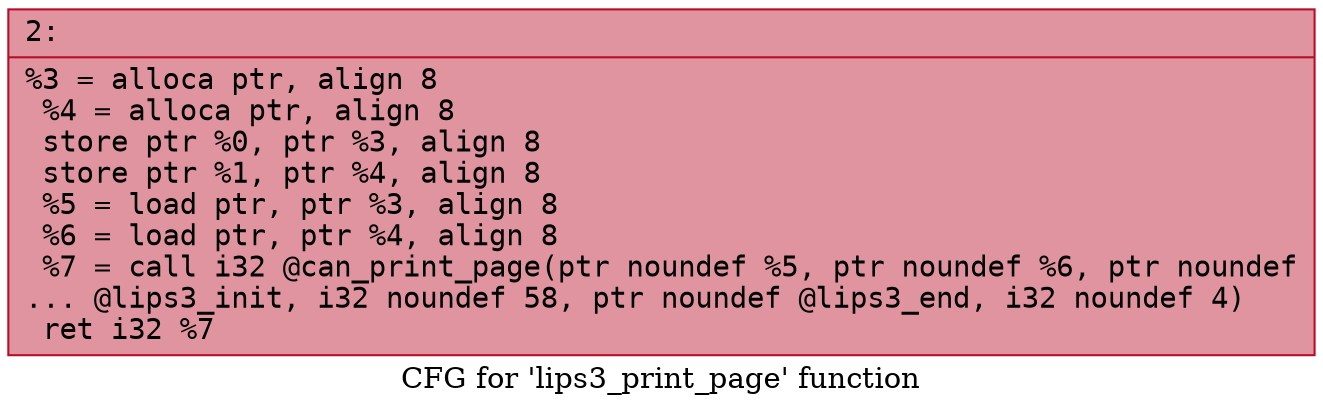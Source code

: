 digraph "CFG for 'lips3_print_page' function" {
	label="CFG for 'lips3_print_page' function";

	Node0x600002b42120 [shape=record,color="#b70d28ff", style=filled, fillcolor="#b70d2870" fontname="Courier",label="{2:\l|  %3 = alloca ptr, align 8\l  %4 = alloca ptr, align 8\l  store ptr %0, ptr %3, align 8\l  store ptr %1, ptr %4, align 8\l  %5 = load ptr, ptr %3, align 8\l  %6 = load ptr, ptr %4, align 8\l  %7 = call i32 @can_print_page(ptr noundef %5, ptr noundef %6, ptr noundef\l... @lips3_init, i32 noundef 58, ptr noundef @lips3_end, i32 noundef 4)\l  ret i32 %7\l}"];
}
